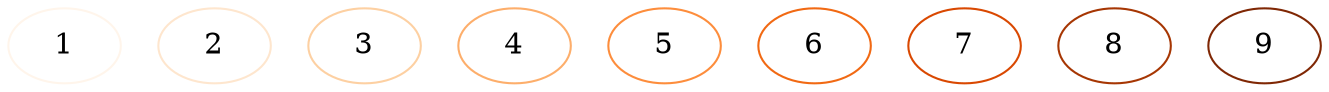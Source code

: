 digraph empty {
  node [colorscheme=oranges9] # Apply colorscheme to all nodes
  1 [color=1]
  2 [color=2]
  3 [color=3]
  4 [color=4]
  5 [color=5]
  6 [color=6]
  7 [color=7]
  8 [color=8]
  9 [color=9]
}

